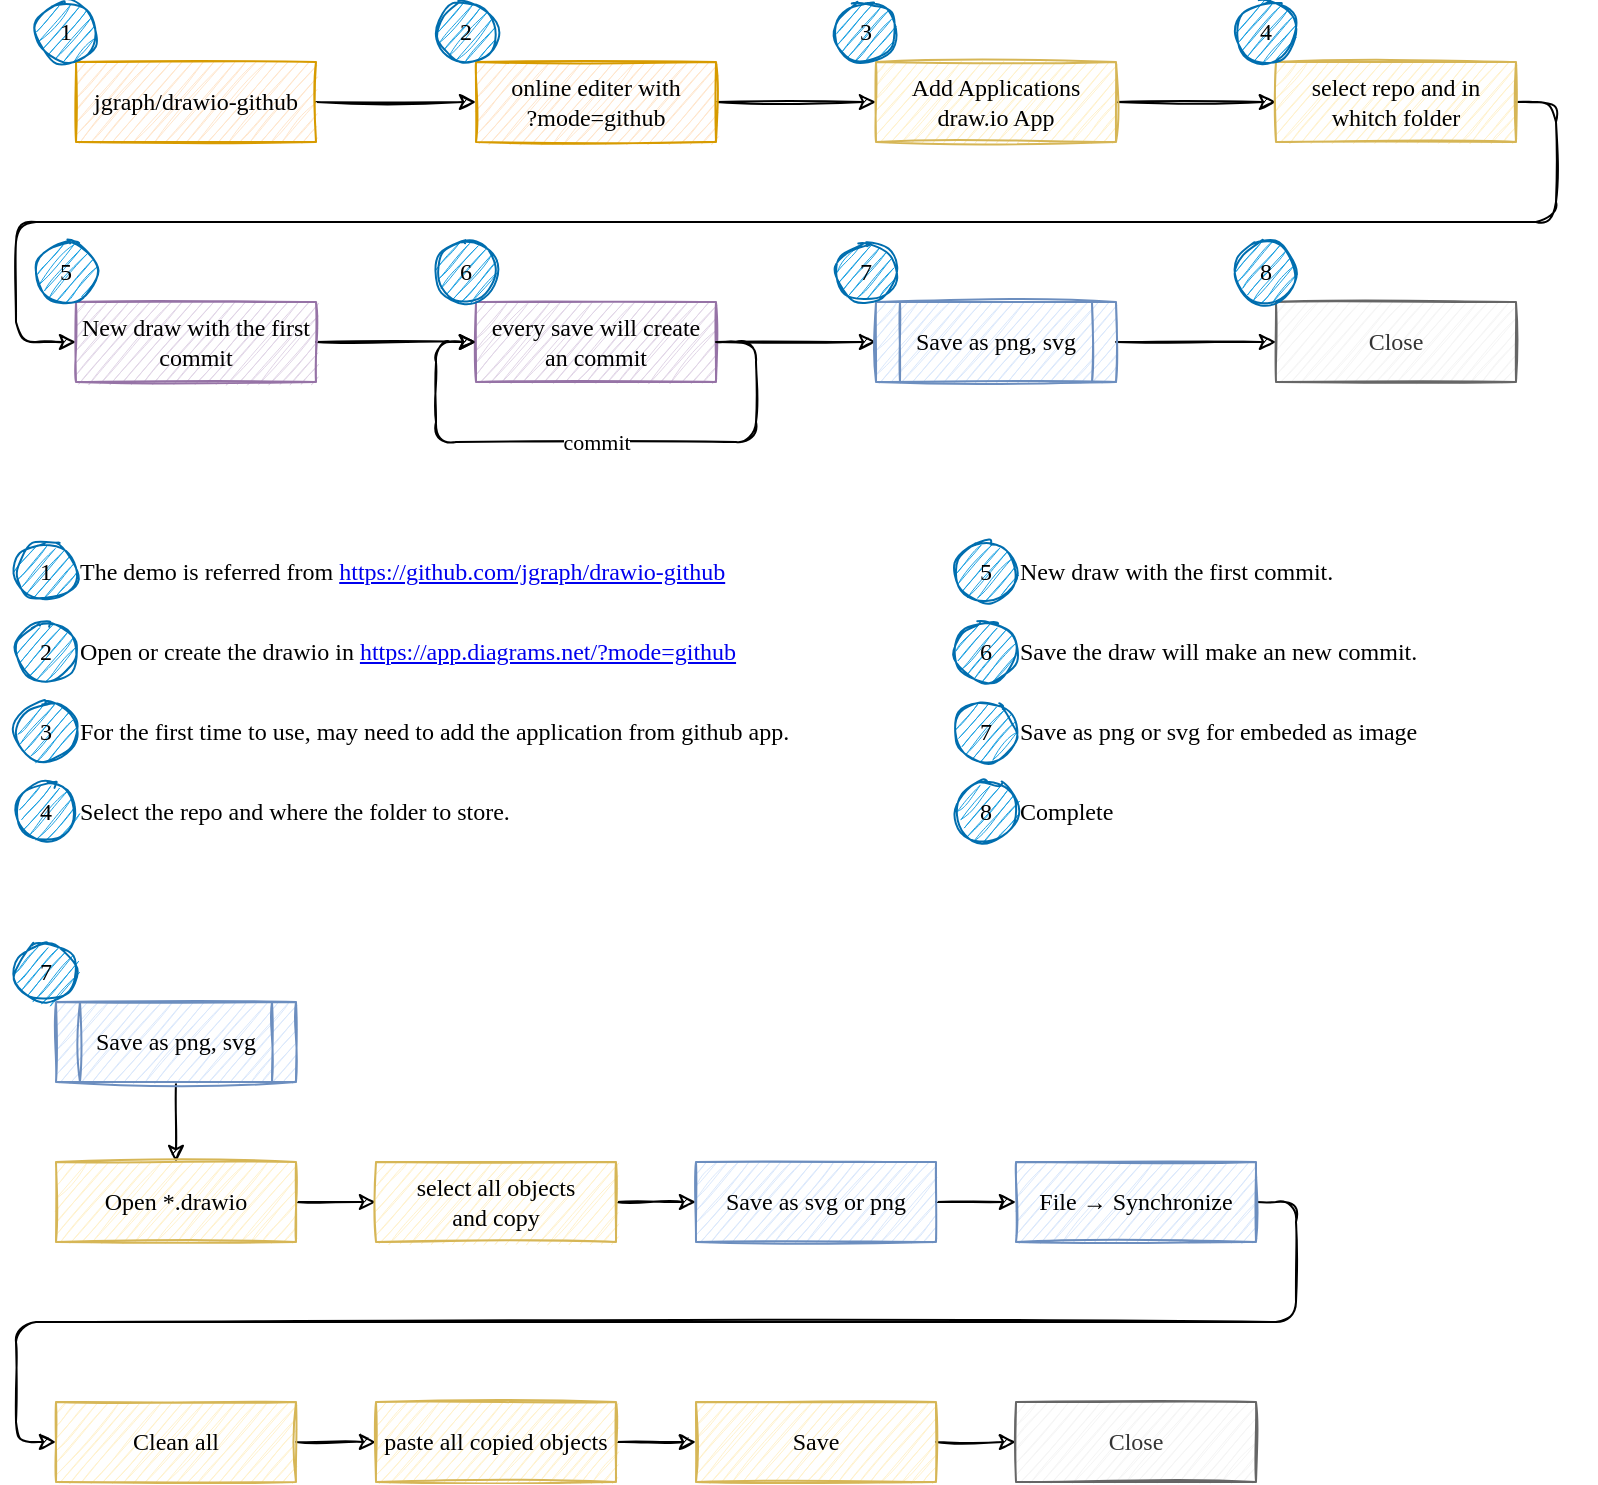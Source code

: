 <mxfile version="17.4.4" type="github">
  <diagram id="R-IjnhNuVru9fgC9JOxa" name="Page-1">
    <mxGraphModel dx="849" dy="582" grid="1" gridSize="10" guides="1" tooltips="1" connect="1" arrows="1" fold="1" page="1" pageScale="1" pageWidth="827" pageHeight="1169" math="0" shadow="0">
      <root>
        <mxCell id="0" />
        <mxCell id="1" parent="0" />
        <mxCell id="en7iREyRE5NKEDCPVNxK-1" value="" style="edgeStyle=orthogonalEdgeStyle;orthogonalLoop=1;jettySize=auto;html=1;fontFamily=粉圓體;fontSource=https%3A%2F%2Fgithub.com%2Fjustfont%2Fopen-huninn-font%2Fraw%2Fmaster%2Ffont%2Fjf-openhuninn-1.1.ttf;rounded=1;sketch=1;" edge="1" parent="1" source="en7iREyRE5NKEDCPVNxK-2" target="en7iREyRE5NKEDCPVNxK-4">
          <mxGeometry relative="1" as="geometry" />
        </mxCell>
        <UserObject label="jgraph/drawio-github" link="https://github.com/jgraph/drawio-github" id="en7iREyRE5NKEDCPVNxK-2">
          <mxCell style="rounded=0;whiteSpace=wrap;html=1;fontFamily=粉圓體;fontSource=https%3A%2F%2Fgithub.com%2Fjustfont%2Fopen-huninn-font%2Fraw%2Fmaster%2Ffont%2Fjf-openhuninn-1.1.ttf;fillColor=#ffe6cc;strokeColor=#d79b00;sketch=1;" vertex="1" parent="1">
            <mxGeometry x="60" y="60" width="120" height="40" as="geometry" />
          </mxCell>
        </UserObject>
        <mxCell id="en7iREyRE5NKEDCPVNxK-3" value="" style="edgeStyle=orthogonalEdgeStyle;orthogonalLoop=1;jettySize=auto;html=1;fontFamily=粉圓體;fontSource=https%3A%2F%2Fgithub.com%2Fjustfont%2Fopen-huninn-font%2Fraw%2Fmaster%2Ffont%2Fjf-openhuninn-1.1.ttf;rounded=1;sketch=1;" edge="1" parent="1" source="en7iREyRE5NKEDCPVNxK-4" target="en7iREyRE5NKEDCPVNxK-6">
          <mxGeometry relative="1" as="geometry" />
        </mxCell>
        <UserObject label="online editer with&lt;br&gt;?mode=github" link="https://app.diagrams.net/?mode=github" id="en7iREyRE5NKEDCPVNxK-4">
          <mxCell style="rounded=0;whiteSpace=wrap;html=1;fontFamily=粉圓體;fontSource=https%3A%2F%2Fgithub.com%2Fjustfont%2Fopen-huninn-font%2Fraw%2Fmaster%2Ffont%2Fjf-openhuninn-1.1.ttf;fillColor=#ffe6cc;strokeColor=#d79b00;sketch=1;" vertex="1" parent="1">
            <mxGeometry x="260" y="60" width="120" height="40" as="geometry" />
          </mxCell>
        </UserObject>
        <mxCell id="en7iREyRE5NKEDCPVNxK-5" style="edgeStyle=orthogonalEdgeStyle;rounded=0;orthogonalLoop=1;jettySize=auto;html=1;exitX=1;exitY=0.5;exitDx=0;exitDy=0;entryX=0;entryY=0.5;entryDx=0;entryDy=0;fontFamily=粉圓體;fontSource=https%3A%2F%2Fgithub.com%2Fjustfont%2Fopen-huninn-font%2Fraw%2Fmaster%2Ffont%2Fjf-openhuninn-1.1.ttf;fontColor=#000000;sketch=1;" edge="1" parent="1" source="en7iREyRE5NKEDCPVNxK-6" target="en7iREyRE5NKEDCPVNxK-8">
          <mxGeometry relative="1" as="geometry" />
        </mxCell>
        <UserObject label="Add Applications&lt;br&gt;draw.io App" link="https://github.com/settings/installations" id="en7iREyRE5NKEDCPVNxK-6">
          <mxCell style="rounded=0;whiteSpace=wrap;html=1;fontFamily=粉圓體;fontSource=https%3A%2F%2Fgithub.com%2Fjustfont%2Fopen-huninn-font%2Fraw%2Fmaster%2Ffont%2Fjf-openhuninn-1.1.ttf;fillColor=#fff2cc;strokeColor=#d6b656;sketch=1;" vertex="1" parent="1">
            <mxGeometry x="460" y="60" width="120" height="40" as="geometry" />
          </mxCell>
        </UserObject>
        <mxCell id="en7iREyRE5NKEDCPVNxK-7" style="edgeStyle=orthogonalEdgeStyle;rounded=1;orthogonalLoop=1;jettySize=auto;html=1;exitX=1;exitY=0.5;exitDx=0;exitDy=0;entryX=0;entryY=0.5;entryDx=0;entryDy=0;fontFamily=粉圓體;fontSource=https%3A%2F%2Fgithub.com%2Fjustfont%2Fopen-huninn-font%2Fraw%2Fmaster%2Ffont%2Fjf-openhuninn-1.1.ttf;fontColor=#000000;sketch=1;" edge="1" parent="1" source="en7iREyRE5NKEDCPVNxK-8" target="en7iREyRE5NKEDCPVNxK-10">
          <mxGeometry relative="1" as="geometry">
            <Array as="points">
              <mxPoint x="800" y="80" />
              <mxPoint x="800" y="140" />
              <mxPoint x="30" y="140" />
              <mxPoint x="30" y="200" />
            </Array>
          </mxGeometry>
        </mxCell>
        <UserObject label="select repo and in whitch folder" id="en7iREyRE5NKEDCPVNxK-8">
          <mxCell style="rounded=0;whiteSpace=wrap;html=1;fontFamily=粉圓體;fontSource=https%3A%2F%2Fgithub.com%2Fjustfont%2Fopen-huninn-font%2Fraw%2Fmaster%2Ffont%2Fjf-openhuninn-1.1.ttf;fillColor=#fff2cc;strokeColor=#d6b656;sketch=1;" vertex="1" parent="1">
            <mxGeometry x="660" y="60" width="120" height="40" as="geometry" />
          </mxCell>
        </UserObject>
        <mxCell id="en7iREyRE5NKEDCPVNxK-9" value="" style="edgeStyle=orthogonalEdgeStyle;rounded=1;orthogonalLoop=1;jettySize=auto;html=1;fontFamily=粉圓體;fontSource=https%3A%2F%2Fgithub.com%2Fjustfont%2Fopen-huninn-font%2Fraw%2Fmaster%2Ffont%2Fjf-openhuninn-1.1.ttf;sketch=1;" edge="1" parent="1" source="en7iREyRE5NKEDCPVNxK-10" target="en7iREyRE5NKEDCPVNxK-12">
          <mxGeometry relative="1" as="geometry" />
        </mxCell>
        <UserObject label="New draw with the first commit" id="en7iREyRE5NKEDCPVNxK-10">
          <mxCell style="rounded=0;whiteSpace=wrap;html=1;fontFamily=粉圓體;fontSource=https%3A%2F%2Fgithub.com%2Fjustfont%2Fopen-huninn-font%2Fraw%2Fmaster%2Ffont%2Fjf-openhuninn-1.1.ttf;fillColor=#e1d5e7;strokeColor=#9673a6;sketch=1;" vertex="1" parent="1">
            <mxGeometry x="60" y="180" width="120" height="40" as="geometry" />
          </mxCell>
        </UserObject>
        <mxCell id="en7iREyRE5NKEDCPVNxK-11" style="edgeStyle=orthogonalEdgeStyle;rounded=1;orthogonalLoop=1;jettySize=auto;html=1;exitX=1;exitY=0.5;exitDx=0;exitDy=0;entryX=0;entryY=0.5;entryDx=0;entryDy=0;fontFamily=粉圓體;fontSource=https%3A%2F%2Fgithub.com%2Fjustfont%2Fopen-huninn-font%2Fraw%2Fmaster%2Ffont%2Fjf-openhuninn-1.1.ttf;fontColor=#000000;sketch=1;" edge="1" parent="1" source="en7iREyRE5NKEDCPVNxK-12" target="en7iREyRE5NKEDCPVNxK-38">
          <mxGeometry relative="1" as="geometry" />
        </mxCell>
        <UserObject label="every save will create an commit" id="en7iREyRE5NKEDCPVNxK-12">
          <mxCell style="rounded=0;whiteSpace=wrap;html=1;fontFamily=粉圓體;fontSource=https%3A%2F%2Fgithub.com%2Fjustfont%2Fopen-huninn-font%2Fraw%2Fmaster%2Ffont%2Fjf-openhuninn-1.1.ttf;fillColor=#e1d5e7;strokeColor=#9673a6;sketch=1;" vertex="1" parent="1">
            <mxGeometry x="260" y="180" width="120" height="40" as="geometry" />
          </mxCell>
        </UserObject>
        <mxCell id="en7iREyRE5NKEDCPVNxK-13" style="edgeStyle=orthogonalEdgeStyle;rounded=1;orthogonalLoop=1;jettySize=auto;html=1;exitX=1;exitY=0.5;exitDx=0;exitDy=0;entryX=0;entryY=0.5;entryDx=0;entryDy=0;fontFamily=粉圓體;fontSource=https%3A%2F%2Fgithub.com%2Fjustfont%2Fopen-huninn-font%2Fraw%2Fmaster%2Ffont%2Fjf-openhuninn-1.1.ttf;sketch=1;" edge="1" parent="1" source="en7iREyRE5NKEDCPVNxK-12" target="en7iREyRE5NKEDCPVNxK-12">
          <mxGeometry relative="1" as="geometry">
            <Array as="points">
              <mxPoint x="400" y="200" />
              <mxPoint x="400" y="250" />
              <mxPoint x="240" y="250" />
              <mxPoint x="240" y="200" />
            </Array>
          </mxGeometry>
        </mxCell>
        <mxCell id="en7iREyRE5NKEDCPVNxK-14" value="commit" style="edgeLabel;html=1;align=center;verticalAlign=middle;resizable=0;points=[];fontFamily=粉圓體;fontSource=https%3A%2F%2Fgithub.com%2Fjustfont%2Fopen-huninn-font%2Fraw%2Fmaster%2Ffont%2Fjf-openhuninn-1.1.ttf;sketch=1;" vertex="1" connectable="0" parent="en7iREyRE5NKEDCPVNxK-13">
          <mxGeometry relative="1" as="geometry">
            <mxPoint as="offset" />
          </mxGeometry>
        </mxCell>
        <UserObject label="Close" id="en7iREyRE5NKEDCPVNxK-15">
          <mxCell style="rounded=0;whiteSpace=wrap;html=1;fontFamily=粉圓體;fontSource=https%3A%2F%2Fgithub.com%2Fjustfont%2Fopen-huninn-font%2Fraw%2Fmaster%2Ffont%2Fjf-openhuninn-1.1.ttf;fillColor=#f5f5f5;fontColor=#333333;strokeColor=#666666;sketch=1;" vertex="1" parent="1">
            <mxGeometry x="660" y="180" width="120" height="40" as="geometry" />
          </mxCell>
        </UserObject>
        <mxCell id="en7iREyRE5NKEDCPVNxK-16" value="&lt;font color=&quot;#000000&quot;&gt;1&lt;/font&gt;" style="ellipse;whiteSpace=wrap;html=1;aspect=fixed;fontFamily=粉圓體;fontSource=https%3A%2F%2Fgithub.com%2Fjustfont%2Fopen-huninn-font%2Fraw%2Fmaster%2Ffont%2Fjf-openhuninn-1.1.ttf;fillColor=#1ba1e2;strokeColor=#006EAF;fontColor=#ffffff;sketch=1;" vertex="1" parent="1">
          <mxGeometry x="40" y="30" width="30" height="30" as="geometry" />
        </mxCell>
        <mxCell id="en7iREyRE5NKEDCPVNxK-17" value="&lt;font color=&quot;#000000&quot;&gt;2&lt;/font&gt;" style="ellipse;whiteSpace=wrap;html=1;aspect=fixed;fontFamily=粉圓體;fontSource=https%3A%2F%2Fgithub.com%2Fjustfont%2Fopen-huninn-font%2Fraw%2Fmaster%2Ffont%2Fjf-openhuninn-1.1.ttf;fillColor=#1ba1e2;strokeColor=#006EAF;fontColor=#ffffff;sketch=1;" vertex="1" parent="1">
          <mxGeometry x="240" y="30" width="30" height="30" as="geometry" />
        </mxCell>
        <mxCell id="en7iREyRE5NKEDCPVNxK-18" value="&lt;font color=&quot;#000000&quot;&gt;3&lt;/font&gt;" style="ellipse;whiteSpace=wrap;html=1;aspect=fixed;fontFamily=粉圓體;fontSource=https%3A%2F%2Fgithub.com%2Fjustfont%2Fopen-huninn-font%2Fraw%2Fmaster%2Ffont%2Fjf-openhuninn-1.1.ttf;fillColor=#1ba1e2;strokeColor=#006EAF;fontColor=#ffffff;sketch=1;" vertex="1" parent="1">
          <mxGeometry x="440" y="30" width="30" height="30" as="geometry" />
        </mxCell>
        <mxCell id="en7iREyRE5NKEDCPVNxK-19" value="&lt;font color=&quot;#000000&quot;&gt;4&lt;/font&gt;" style="ellipse;whiteSpace=wrap;html=1;aspect=fixed;fontFamily=粉圓體;fontSource=https%3A%2F%2Fgithub.com%2Fjustfont%2Fopen-huninn-font%2Fraw%2Fmaster%2Ffont%2Fjf-openhuninn-1.1.ttf;fillColor=#1ba1e2;strokeColor=#006EAF;fontColor=#ffffff;sketch=1;" vertex="1" parent="1">
          <mxGeometry x="640" y="30" width="30" height="30" as="geometry" />
        </mxCell>
        <mxCell id="en7iREyRE5NKEDCPVNxK-20" value="&lt;font color=&quot;#000000&quot;&gt;5&lt;/font&gt;" style="ellipse;whiteSpace=wrap;html=1;aspect=fixed;fontFamily=粉圓體;fontSource=https%3A%2F%2Fgithub.com%2Fjustfont%2Fopen-huninn-font%2Fraw%2Fmaster%2Ffont%2Fjf-openhuninn-1.1.ttf;fillColor=#1ba1e2;strokeColor=#006EAF;fontColor=#ffffff;sketch=1;" vertex="1" parent="1">
          <mxGeometry x="40" y="150" width="30" height="30" as="geometry" />
        </mxCell>
        <mxCell id="en7iREyRE5NKEDCPVNxK-21" value="&lt;font color=&quot;#000000&quot;&gt;6&lt;/font&gt;" style="ellipse;whiteSpace=wrap;html=1;aspect=fixed;fontFamily=粉圓體;fontSource=https%3A%2F%2Fgithub.com%2Fjustfont%2Fopen-huninn-font%2Fraw%2Fmaster%2Ffont%2Fjf-openhuninn-1.1.ttf;fillColor=#1ba1e2;strokeColor=#006EAF;fontColor=#ffffff;sketch=1;" vertex="1" parent="1">
          <mxGeometry x="240" y="150" width="30" height="30" as="geometry" />
        </mxCell>
        <mxCell id="en7iREyRE5NKEDCPVNxK-22" value="&lt;font color=&quot;#000000&quot;&gt;8&lt;/font&gt;" style="ellipse;whiteSpace=wrap;html=1;aspect=fixed;fontFamily=粉圓體;fontSource=https%3A%2F%2Fgithub.com%2Fjustfont%2Fopen-huninn-font%2Fraw%2Fmaster%2Ffont%2Fjf-openhuninn-1.1.ttf;fillColor=#1ba1e2;strokeColor=#006EAF;fontColor=#ffffff;sketch=1;" vertex="1" parent="1">
          <mxGeometry x="640" y="150" width="30" height="30" as="geometry" />
        </mxCell>
        <mxCell id="en7iREyRE5NKEDCPVNxK-23" value="The demo is referred from &lt;a href=&quot;https://github.com/jgraph/drawio-github&quot;&gt;https://github.com/jgraph/drawio-github&lt;/a&gt;" style="text;html=1;strokeColor=none;fillColor=none;align=left;verticalAlign=middle;whiteSpace=wrap;rounded=0;fontFamily=粉圓體;fontSource=https%3A%2F%2Fgithub.com%2Fjustfont%2Fopen-huninn-font%2Fraw%2Fmaster%2Ffont%2Fjf-openhuninn-1.1.ttf;fontColor=#000000;sketch=1;" vertex="1" parent="1">
          <mxGeometry x="60" y="300" width="400" height="30" as="geometry" />
        </mxCell>
        <mxCell id="en7iREyRE5NKEDCPVNxK-24" value="Open or create the drawio in&amp;nbsp;&lt;a href=&quot;https://app.diagrams.net/?mode=github&quot;&gt;https://app.diagrams.net/?mode=github&lt;/a&gt;" style="text;html=1;strokeColor=none;fillColor=none;align=left;verticalAlign=middle;whiteSpace=wrap;rounded=0;fontFamily=粉圓體;fontSource=https%3A%2F%2Fgithub.com%2Fjustfont%2Fopen-huninn-font%2Fraw%2Fmaster%2Ffont%2Fjf-openhuninn-1.1.ttf;fontColor=#000000;sketch=1;" vertex="1" parent="1">
          <mxGeometry x="60" y="340" width="400" height="30" as="geometry" />
        </mxCell>
        <mxCell id="en7iREyRE5NKEDCPVNxK-25" value="&lt;font color=&quot;#000000&quot;&gt;1&lt;/font&gt;" style="ellipse;whiteSpace=wrap;html=1;aspect=fixed;fontFamily=粉圓體;fontSource=https%3A%2F%2Fgithub.com%2Fjustfont%2Fopen-huninn-font%2Fraw%2Fmaster%2Ffont%2Fjf-openhuninn-1.1.ttf;fillColor=#1ba1e2;strokeColor=#006EAF;fontColor=#ffffff;sketch=1;" vertex="1" parent="1">
          <mxGeometry x="30" y="300" width="30" height="30" as="geometry" />
        </mxCell>
        <mxCell id="en7iREyRE5NKEDCPVNxK-26" value="&lt;font color=&quot;#000000&quot;&gt;2&lt;/font&gt;" style="ellipse;whiteSpace=wrap;html=1;aspect=fixed;fontFamily=粉圓體;fontSource=https%3A%2F%2Fgithub.com%2Fjustfont%2Fopen-huninn-font%2Fraw%2Fmaster%2Ffont%2Fjf-openhuninn-1.1.ttf;fillColor=#1ba1e2;strokeColor=#006EAF;fontColor=#ffffff;sketch=1;" vertex="1" parent="1">
          <mxGeometry x="30" y="340" width="30" height="30" as="geometry" />
        </mxCell>
        <mxCell id="en7iREyRE5NKEDCPVNxK-27" value="For the first time to use, may need to add the application from github app." style="text;html=1;strokeColor=none;fillColor=none;align=left;verticalAlign=middle;whiteSpace=wrap;rounded=0;fontFamily=粉圓體;fontSource=https%3A%2F%2Fgithub.com%2Fjustfont%2Fopen-huninn-font%2Fraw%2Fmaster%2Ffont%2Fjf-openhuninn-1.1.ttf;fontColor=#000000;sketch=1;" vertex="1" parent="1">
          <mxGeometry x="60" y="380" width="400" height="30" as="geometry" />
        </mxCell>
        <mxCell id="en7iREyRE5NKEDCPVNxK-28" value="&lt;font color=&quot;#000000&quot;&gt;3&lt;/font&gt;" style="ellipse;whiteSpace=wrap;html=1;aspect=fixed;fontFamily=粉圓體;fontSource=https%3A%2F%2Fgithub.com%2Fjustfont%2Fopen-huninn-font%2Fraw%2Fmaster%2Ffont%2Fjf-openhuninn-1.1.ttf;fillColor=#1ba1e2;strokeColor=#006EAF;fontColor=#ffffff;sketch=1;" vertex="1" parent="1">
          <mxGeometry x="30" y="380" width="30" height="30" as="geometry" />
        </mxCell>
        <mxCell id="en7iREyRE5NKEDCPVNxK-29" value="Select the repo and where the folder to store." style="text;html=1;strokeColor=none;fillColor=none;align=left;verticalAlign=middle;whiteSpace=wrap;rounded=0;fontFamily=粉圓體;fontSource=https%3A%2F%2Fgithub.com%2Fjustfont%2Fopen-huninn-font%2Fraw%2Fmaster%2Ffont%2Fjf-openhuninn-1.1.ttf;fontColor=#000000;sketch=1;" vertex="1" parent="1">
          <mxGeometry x="60" y="420" width="400" height="30" as="geometry" />
        </mxCell>
        <mxCell id="en7iREyRE5NKEDCPVNxK-30" value="&lt;font color=&quot;#000000&quot;&gt;4&lt;/font&gt;" style="ellipse;whiteSpace=wrap;html=1;aspect=fixed;fontFamily=粉圓體;fontSource=https%3A%2F%2Fgithub.com%2Fjustfont%2Fopen-huninn-font%2Fraw%2Fmaster%2Ffont%2Fjf-openhuninn-1.1.ttf;fillColor=#1ba1e2;strokeColor=#006EAF;fontColor=#ffffff;sketch=1;" vertex="1" parent="1">
          <mxGeometry x="30" y="420" width="30" height="30" as="geometry" />
        </mxCell>
        <mxCell id="en7iREyRE5NKEDCPVNxK-31" value="New draw with the first commit." style="text;html=1;strokeColor=none;fillColor=none;align=left;verticalAlign=middle;whiteSpace=wrap;rounded=0;fontFamily=粉圓體;fontSource=https%3A%2F%2Fgithub.com%2Fjustfont%2Fopen-huninn-font%2Fraw%2Fmaster%2Ffont%2Fjf-openhuninn-1.1.ttf;fontColor=#000000;sketch=1;" vertex="1" parent="1">
          <mxGeometry x="530" y="300" width="290" height="30" as="geometry" />
        </mxCell>
        <mxCell id="en7iREyRE5NKEDCPVNxK-32" value="&lt;font color=&quot;#000000&quot;&gt;5&lt;/font&gt;" style="ellipse;whiteSpace=wrap;html=1;aspect=fixed;fontFamily=粉圓體;fontSource=https%3A%2F%2Fgithub.com%2Fjustfont%2Fopen-huninn-font%2Fraw%2Fmaster%2Ffont%2Fjf-openhuninn-1.1.ttf;fillColor=#1ba1e2;strokeColor=#006EAF;fontColor=#ffffff;sketch=1;" vertex="1" parent="1">
          <mxGeometry x="500" y="300" width="30" height="30" as="geometry" />
        </mxCell>
        <mxCell id="en7iREyRE5NKEDCPVNxK-33" value="Save the draw will make an new commit." style="text;html=1;strokeColor=none;fillColor=none;align=left;verticalAlign=middle;whiteSpace=wrap;rounded=0;fontFamily=粉圓體;fontSource=https%3A%2F%2Fgithub.com%2Fjustfont%2Fopen-huninn-font%2Fraw%2Fmaster%2Ffont%2Fjf-openhuninn-1.1.ttf;fontColor=#000000;sketch=1;" vertex="1" parent="1">
          <mxGeometry x="530" y="340" width="290" height="30" as="geometry" />
        </mxCell>
        <mxCell id="en7iREyRE5NKEDCPVNxK-34" value="&lt;font color=&quot;#000000&quot;&gt;6&lt;/font&gt;" style="ellipse;whiteSpace=wrap;html=1;aspect=fixed;fontFamily=粉圓體;fontSource=https%3A%2F%2Fgithub.com%2Fjustfont%2Fopen-huninn-font%2Fraw%2Fmaster%2Ffont%2Fjf-openhuninn-1.1.ttf;fillColor=#1ba1e2;strokeColor=#006EAF;fontColor=#ffffff;sketch=1;" vertex="1" parent="1">
          <mxGeometry x="500" y="340" width="30" height="30" as="geometry" />
        </mxCell>
        <mxCell id="en7iREyRE5NKEDCPVNxK-35" value="Save as png or svg for embeded as image" style="text;html=1;strokeColor=none;fillColor=none;align=left;verticalAlign=middle;whiteSpace=wrap;rounded=0;fontFamily=粉圓體;fontSource=https%3A%2F%2Fgithub.com%2Fjustfont%2Fopen-huninn-font%2Fraw%2Fmaster%2Ffont%2Fjf-openhuninn-1.1.ttf;fontColor=#000000;sketch=1;" vertex="1" parent="1">
          <mxGeometry x="530" y="380" width="290" height="30" as="geometry" />
        </mxCell>
        <mxCell id="en7iREyRE5NKEDCPVNxK-36" value="&lt;font color=&quot;#000000&quot;&gt;7&lt;/font&gt;" style="ellipse;whiteSpace=wrap;html=1;aspect=fixed;fontFamily=粉圓體;fontSource=https%3A%2F%2Fgithub.com%2Fjustfont%2Fopen-huninn-font%2Fraw%2Fmaster%2Ffont%2Fjf-openhuninn-1.1.ttf;fillColor=#1ba1e2;strokeColor=#006EAF;fontColor=#ffffff;sketch=1;" vertex="1" parent="1">
          <mxGeometry x="500" y="380" width="30" height="30" as="geometry" />
        </mxCell>
        <mxCell id="en7iREyRE5NKEDCPVNxK-37" style="edgeStyle=orthogonalEdgeStyle;rounded=1;orthogonalLoop=1;jettySize=auto;html=1;exitX=1;exitY=0.5;exitDx=0;exitDy=0;entryX=0;entryY=0.5;entryDx=0;entryDy=0;fontFamily=粉圓體;fontSource=https%3A%2F%2Fgithub.com%2Fjustfont%2Fopen-huninn-font%2Fraw%2Fmaster%2Ffont%2Fjf-openhuninn-1.1.ttf;fontColor=#000000;sketch=1;" edge="1" parent="1" source="en7iREyRE5NKEDCPVNxK-38" target="en7iREyRE5NKEDCPVNxK-15">
          <mxGeometry relative="1" as="geometry" />
        </mxCell>
        <UserObject label="Save as png, svg" link="https://github.com/settings/installations" id="en7iREyRE5NKEDCPVNxK-38">
          <mxCell style="shape=process;whiteSpace=wrap;html=1;backgroundOutline=1;fontFamily=粉圓體;fontSize=12;fontColor=default;align=center;strokeColor=#6c8ebf;fillColor=#dae8fc;sketch=1;fontSource=https%3A%2F%2Fgithub.com%2Fjustfont%2Fopen-huninn-font%2Fraw%2Fmaster%2Ffont%2Fjf-openhuninn-1.1.ttf;" vertex="1" parent="1">
            <mxGeometry x="460" y="180" width="120" height="40" as="geometry" />
          </mxCell>
        </UserObject>
        <mxCell id="en7iREyRE5NKEDCPVNxK-39" value="&lt;font color=&quot;#000000&quot;&gt;7&lt;/font&gt;" style="ellipse;whiteSpace=wrap;html=1;aspect=fixed;fontFamily=粉圓體;fontSource=https%3A%2F%2Fgithub.com%2Fjustfont%2Fopen-huninn-font%2Fraw%2Fmaster%2Ffont%2Fjf-openhuninn-1.1.ttf;fillColor=#1ba1e2;strokeColor=#006EAF;fontColor=#ffffff;sketch=1;" vertex="1" parent="1">
          <mxGeometry x="440" y="150" width="30" height="30" as="geometry" />
        </mxCell>
        <mxCell id="en7iREyRE5NKEDCPVNxK-40" value="Complete" style="text;html=1;strokeColor=none;fillColor=none;align=left;verticalAlign=middle;whiteSpace=wrap;rounded=0;fontFamily=粉圓體;fontSource=https%3A%2F%2Fgithub.com%2Fjustfont%2Fopen-huninn-font%2Fraw%2Fmaster%2Ffont%2Fjf-openhuninn-1.1.ttf;fontColor=#000000;sketch=1;" vertex="1" parent="1">
          <mxGeometry x="530" y="420" width="290" height="30" as="geometry" />
        </mxCell>
        <mxCell id="en7iREyRE5NKEDCPVNxK-41" value="&lt;font color=&quot;#000000&quot;&gt;8&lt;/font&gt;" style="ellipse;whiteSpace=wrap;html=1;aspect=fixed;fontFamily=粉圓體;fontSource=https%3A%2F%2Fgithub.com%2Fjustfont%2Fopen-huninn-font%2Fraw%2Fmaster%2Ffont%2Fjf-openhuninn-1.1.ttf;fillColor=#1ba1e2;strokeColor=#006EAF;fontColor=#ffffff;sketch=1;" vertex="1" parent="1">
          <mxGeometry x="500" y="420" width="30" height="30" as="geometry" />
        </mxCell>
        <mxCell id="en7iREyRE5NKEDCPVNxK-42" value="" style="edgeStyle=orthogonalEdgeStyle;rounded=1;sketch=1;orthogonalLoop=1;jettySize=auto;html=1;fontFamily=粉圓體;fontSource=https%3A%2F%2Fgithub.com%2Fjustfont%2Fopen-huninn-font%2Fraw%2Fmaster%2Ffont%2Fjf-openhuninn-1.1.ttf;" edge="1" parent="1" source="en7iREyRE5NKEDCPVNxK-43" target="en7iREyRE5NKEDCPVNxK-45">
          <mxGeometry relative="1" as="geometry" />
        </mxCell>
        <UserObject label="Save as png, svg" link="https://github.com/settings/installations" id="en7iREyRE5NKEDCPVNxK-43">
          <mxCell style="shape=process;whiteSpace=wrap;html=1;backgroundOutline=1;fontFamily=粉圓體;fontSize=12;fontColor=default;align=center;strokeColor=#6c8ebf;fillColor=#dae8fc;sketch=1;fontSource=https%3A%2F%2Fgithub.com%2Fjustfont%2Fopen-huninn-font%2Fraw%2Fmaster%2Ffont%2Fjf-openhuninn-1.1.ttf;" vertex="1" parent="1">
            <mxGeometry x="50" y="530" width="120" height="40" as="geometry" />
          </mxCell>
        </UserObject>
        <mxCell id="en7iREyRE5NKEDCPVNxK-44" value="" style="edgeStyle=orthogonalEdgeStyle;rounded=1;sketch=1;orthogonalLoop=1;jettySize=auto;html=1;fontFamily=粉圓體;fontSource=https%3A%2F%2Fgithub.com%2Fjustfont%2Fopen-huninn-font%2Fraw%2Fmaster%2Ffont%2Fjf-openhuninn-1.1.ttf;" edge="1" parent="1" source="en7iREyRE5NKEDCPVNxK-45" target="en7iREyRE5NKEDCPVNxK-47">
          <mxGeometry relative="1" as="geometry" />
        </mxCell>
        <UserObject label="Open *.drawio" link="https://github.com/settings/installations" id="en7iREyRE5NKEDCPVNxK-45">
          <mxCell style="rounded=0;whiteSpace=wrap;html=1;fontFamily=粉圓體;fontSource=https%3A%2F%2Fgithub.com%2Fjustfont%2Fopen-huninn-font%2Fraw%2Fmaster%2Ffont%2Fjf-openhuninn-1.1.ttf;fillColor=#fff2cc;strokeColor=#d6b656;sketch=1;" vertex="1" parent="1">
            <mxGeometry x="50" y="610" width="120" height="40" as="geometry" />
          </mxCell>
        </UserObject>
        <mxCell id="en7iREyRE5NKEDCPVNxK-46" value="" style="edgeStyle=orthogonalEdgeStyle;rounded=1;sketch=1;orthogonalLoop=1;jettySize=auto;html=1;fontFamily=粉圓體;fontSource=https%3A%2F%2Fgithub.com%2Fjustfont%2Fopen-huninn-font%2Fraw%2Fmaster%2Ffont%2Fjf-openhuninn-1.1.ttf;" edge="1" parent="1" source="en7iREyRE5NKEDCPVNxK-47" target="en7iREyRE5NKEDCPVNxK-49">
          <mxGeometry relative="1" as="geometry" />
        </mxCell>
        <UserObject label="select all objects&lt;br&gt;and copy" link="https://github.com/settings/installations" id="en7iREyRE5NKEDCPVNxK-47">
          <mxCell style="rounded=0;whiteSpace=wrap;html=1;fontFamily=粉圓體;fontSource=https%3A%2F%2Fgithub.com%2Fjustfont%2Fopen-huninn-font%2Fraw%2Fmaster%2Ffont%2Fjf-openhuninn-1.1.ttf;fillColor=#fff2cc;strokeColor=#d6b656;sketch=1;" vertex="1" parent="1">
            <mxGeometry x="210" y="610" width="120" height="40" as="geometry" />
          </mxCell>
        </UserObject>
        <mxCell id="en7iREyRE5NKEDCPVNxK-48" value="" style="edgeStyle=orthogonalEdgeStyle;rounded=1;sketch=1;orthogonalLoop=1;jettySize=auto;html=1;fontFamily=粉圓體;fontSource=https%3A%2F%2Fgithub.com%2Fjustfont%2Fopen-huninn-font%2Fraw%2Fmaster%2Ffont%2Fjf-openhuninn-1.1.ttf;" edge="1" parent="1" source="en7iREyRE5NKEDCPVNxK-49" target="en7iREyRE5NKEDCPVNxK-51">
          <mxGeometry relative="1" as="geometry" />
        </mxCell>
        <UserObject label="Save as svg or png" link="https://github.com/settings/installations" id="en7iREyRE5NKEDCPVNxK-49">
          <mxCell style="rounded=0;whiteSpace=wrap;html=1;fontFamily=粉圓體;fontSource=https%3A%2F%2Fgithub.com%2Fjustfont%2Fopen-huninn-font%2Fraw%2Fmaster%2Ffont%2Fjf-openhuninn-1.1.ttf;fillColor=#dae8fc;strokeColor=#6c8ebf;sketch=1;" vertex="1" parent="1">
            <mxGeometry x="370" y="610" width="120" height="40" as="geometry" />
          </mxCell>
        </UserObject>
        <mxCell id="en7iREyRE5NKEDCPVNxK-50" style="edgeStyle=orthogonalEdgeStyle;rounded=1;sketch=1;orthogonalLoop=1;jettySize=auto;html=1;exitX=1;exitY=0.5;exitDx=0;exitDy=0;entryX=0;entryY=0.5;entryDx=0;entryDy=0;fontFamily=粉圓體;fontSource=https%3A%2F%2Fgithub.com%2Fjustfont%2Fopen-huninn-font%2Fraw%2Fmaster%2Ffont%2Fjf-openhuninn-1.1.ttf;" edge="1" parent="1" source="en7iREyRE5NKEDCPVNxK-51" target="en7iREyRE5NKEDCPVNxK-53">
          <mxGeometry relative="1" as="geometry" />
        </mxCell>
        <UserObject label="File → Synchronize" link="https://github.com/settings/installations" id="en7iREyRE5NKEDCPVNxK-51">
          <mxCell style="rounded=0;whiteSpace=wrap;html=1;fontFamily=粉圓體;fontSource=https%3A%2F%2Fgithub.com%2Fjustfont%2Fopen-huninn-font%2Fraw%2Fmaster%2Ffont%2Fjf-openhuninn-1.1.ttf;fillColor=#dae8fc;strokeColor=#6c8ebf;sketch=1;" vertex="1" parent="1">
            <mxGeometry x="530" y="610" width="120" height="40" as="geometry" />
          </mxCell>
        </UserObject>
        <mxCell id="en7iREyRE5NKEDCPVNxK-52" value="" style="edgeStyle=orthogonalEdgeStyle;rounded=1;sketch=1;orthogonalLoop=1;jettySize=auto;html=1;fontFamily=粉圓體;fontSource=https%3A%2F%2Fgithub.com%2Fjustfont%2Fopen-huninn-font%2Fraw%2Fmaster%2Ffont%2Fjf-openhuninn-1.1.ttf;" edge="1" parent="1" source="en7iREyRE5NKEDCPVNxK-53" target="en7iREyRE5NKEDCPVNxK-55">
          <mxGeometry relative="1" as="geometry" />
        </mxCell>
        <UserObject label="Clean all" link="https://github.com/settings/installations" id="en7iREyRE5NKEDCPVNxK-53">
          <mxCell style="rounded=0;whiteSpace=wrap;html=1;fontFamily=粉圓體;fontSource=https%3A%2F%2Fgithub.com%2Fjustfont%2Fopen-huninn-font%2Fraw%2Fmaster%2Ffont%2Fjf-openhuninn-1.1.ttf;fillColor=#fff2cc;strokeColor=#d6b656;sketch=1;" vertex="1" parent="1">
            <mxGeometry x="50" y="730" width="120" height="40" as="geometry" />
          </mxCell>
        </UserObject>
        <mxCell id="en7iREyRE5NKEDCPVNxK-54" value="" style="edgeStyle=orthogonalEdgeStyle;rounded=1;sketch=1;orthogonalLoop=1;jettySize=auto;html=1;fontFamily=粉圓體;fontSource=https%3A%2F%2Fgithub.com%2Fjustfont%2Fopen-huninn-font%2Fraw%2Fmaster%2Ffont%2Fjf-openhuninn-1.1.ttf;" edge="1" parent="1" source="en7iREyRE5NKEDCPVNxK-55" target="en7iREyRE5NKEDCPVNxK-57">
          <mxGeometry relative="1" as="geometry" />
        </mxCell>
        <UserObject label="paste all copied objects" link="https://github.com/settings/installations" id="en7iREyRE5NKEDCPVNxK-55">
          <mxCell style="rounded=0;whiteSpace=wrap;html=1;fontFamily=粉圓體;fontSource=https%3A%2F%2Fgithub.com%2Fjustfont%2Fopen-huninn-font%2Fraw%2Fmaster%2Ffont%2Fjf-openhuninn-1.1.ttf;fillColor=#fff2cc;strokeColor=#d6b656;sketch=1;" vertex="1" parent="1">
            <mxGeometry x="210" y="730" width="120" height="40" as="geometry" />
          </mxCell>
        </UserObject>
        <mxCell id="en7iREyRE5NKEDCPVNxK-56" value="" style="edgeStyle=orthogonalEdgeStyle;rounded=1;sketch=1;orthogonalLoop=1;jettySize=auto;html=1;fontFamily=粉圓體;fontSource=https%3A%2F%2Fgithub.com%2Fjustfont%2Fopen-huninn-font%2Fraw%2Fmaster%2Ffont%2Fjf-openhuninn-1.1.ttf;" edge="1" parent="1" source="en7iREyRE5NKEDCPVNxK-57" target="en7iREyRE5NKEDCPVNxK-58">
          <mxGeometry relative="1" as="geometry" />
        </mxCell>
        <UserObject label="Save" link="https://github.com/settings/installations" id="en7iREyRE5NKEDCPVNxK-57">
          <mxCell style="rounded=0;whiteSpace=wrap;html=1;fontFamily=粉圓體;fontSource=https%3A%2F%2Fgithub.com%2Fjustfont%2Fopen-huninn-font%2Fraw%2Fmaster%2Ffont%2Fjf-openhuninn-1.1.ttf;fillColor=#fff2cc;strokeColor=#d6b656;sketch=1;" vertex="1" parent="1">
            <mxGeometry x="370" y="730" width="120" height="40" as="geometry" />
          </mxCell>
        </UserObject>
        <UserObject label="Close" id="en7iREyRE5NKEDCPVNxK-58">
          <mxCell style="rounded=0;whiteSpace=wrap;html=1;fontFamily=粉圓體;fontSource=https%3A%2F%2Fgithub.com%2Fjustfont%2Fopen-huninn-font%2Fraw%2Fmaster%2Ffont%2Fjf-openhuninn-1.1.ttf;fillColor=#f5f5f5;fontColor=#333333;strokeColor=#666666;sketch=1;" vertex="1" parent="1">
            <mxGeometry x="530" y="730" width="120" height="40" as="geometry" />
          </mxCell>
        </UserObject>
        <mxCell id="en7iREyRE5NKEDCPVNxK-59" value="&lt;font color=&quot;#000000&quot;&gt;7&lt;/font&gt;" style="ellipse;whiteSpace=wrap;html=1;aspect=fixed;fontFamily=粉圓體;fontSource=https%3A%2F%2Fgithub.com%2Fjustfont%2Fopen-huninn-font%2Fraw%2Fmaster%2Ffont%2Fjf-openhuninn-1.1.ttf;fillColor=#1ba1e2;strokeColor=#006EAF;fontColor=#ffffff;sketch=1;" vertex="1" parent="1">
          <mxGeometry x="30" y="500" width="30" height="30" as="geometry" />
        </mxCell>
      </root>
    </mxGraphModel>
  </diagram>
</mxfile>
